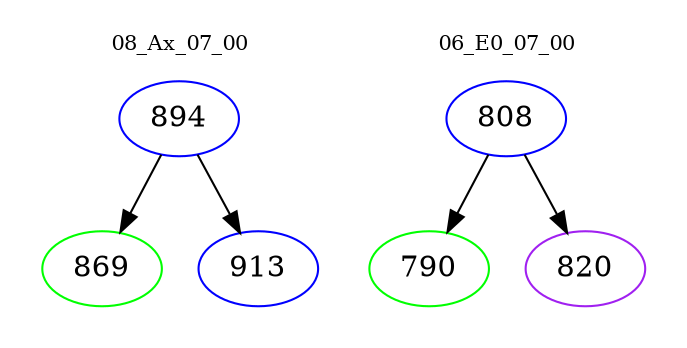 digraph{
subgraph cluster_0 {
color = white
label = "08_Ax_07_00";
fontsize=10;
T0_894 [label="894", color="blue"]
T0_894 -> T0_869 [color="black"]
T0_869 [label="869", color="green"]
T0_894 -> T0_913 [color="black"]
T0_913 [label="913", color="blue"]
}
subgraph cluster_1 {
color = white
label = "06_E0_07_00";
fontsize=10;
T1_808 [label="808", color="blue"]
T1_808 -> T1_790 [color="black"]
T1_790 [label="790", color="green"]
T1_808 -> T1_820 [color="black"]
T1_820 [label="820", color="purple"]
}
}
